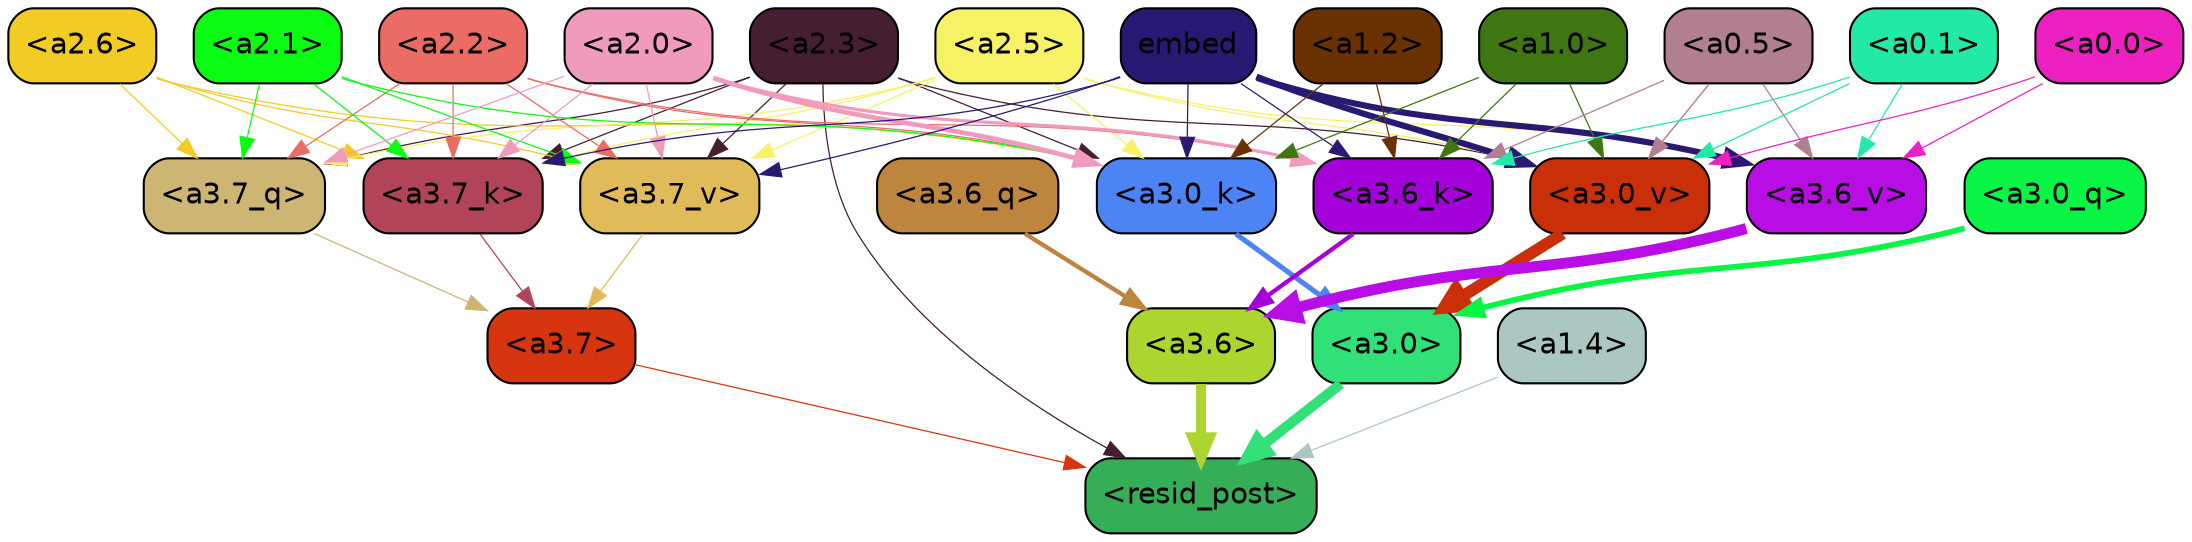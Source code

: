 strict digraph "" {
	graph [bgcolor=transparent,
		layout=dot,
		overlap=false,
		splines=true
	];
	"<a3.7>"	[color=black,
		fillcolor="#d73510",
		fontname=Helvetica,
		shape=box,
		style="filled, rounded"];
	"<resid_post>"	[color=black,
		fillcolor="#36ae58",
		fontname=Helvetica,
		shape=box,
		style="filled, rounded"];
	"<a3.7>" -> "<resid_post>"	[color="#d73510",
		penwidth=0.6];
	"<a3.6>"	[color=black,
		fillcolor="#acd530",
		fontname=Helvetica,
		shape=box,
		style="filled, rounded"];
	"<a3.6>" -> "<resid_post>"	[color="#acd530",
		penwidth=4.753257989883423];
	"<a3.0>"	[color=black,
		fillcolor="#31e177",
		fontname=Helvetica,
		shape=box,
		style="filled, rounded"];
	"<a3.0>" -> "<resid_post>"	[color="#31e177",
		penwidth=4.90053927898407];
	"<a2.3>"	[color=black,
		fillcolor="#451e31",
		fontname=Helvetica,
		shape=box,
		style="filled, rounded"];
	"<a2.3>" -> "<resid_post>"	[color="#451e31",
		penwidth=0.6];
	"<a3.7_q>"	[color=black,
		fillcolor="#cdb674",
		fontname=Helvetica,
		shape=box,
		style="filled, rounded"];
	"<a2.3>" -> "<a3.7_q>"	[color="#451e31",
		penwidth=0.6];
	"<a3.7_k>"	[color=black,
		fillcolor="#b14458",
		fontname=Helvetica,
		shape=box,
		style="filled, rounded"];
	"<a2.3>" -> "<a3.7_k>"	[color="#451e31",
		penwidth=0.6];
	"<a3.0_k>"	[color=black,
		fillcolor="#4d84f5",
		fontname=Helvetica,
		shape=box,
		style="filled, rounded"];
	"<a2.3>" -> "<a3.0_k>"	[color="#451e31",
		penwidth=0.6];
	"<a3.7_v>"	[color=black,
		fillcolor="#e1ba5a",
		fontname=Helvetica,
		shape=box,
		style="filled, rounded"];
	"<a2.3>" -> "<a3.7_v>"	[color="#451e31",
		penwidth=0.6];
	"<a3.0_v>"	[color=black,
		fillcolor="#c93009",
		fontname=Helvetica,
		shape=box,
		style="filled, rounded"];
	"<a2.3>" -> "<a3.0_v>"	[color="#451e31",
		penwidth=0.6];
	"<a1.4>"	[color=black,
		fillcolor="#aac7c1",
		fontname=Helvetica,
		shape=box,
		style="filled, rounded"];
	"<a1.4>" -> "<resid_post>"	[color="#aac7c1",
		penwidth=0.6];
	"<a3.7_q>" -> "<a3.7>"	[color="#cdb674",
		penwidth=0.6];
	"<a3.6_q>"	[color=black,
		fillcolor="#be853f",
		fontname=Helvetica,
		shape=box,
		style="filled, rounded"];
	"<a3.6_q>" -> "<a3.6>"	[color="#be853f",
		penwidth=2.091020345687866];
	"<a3.0_q>"	[color=black,
		fillcolor="#09f545",
		fontname=Helvetica,
		shape=box,
		style="filled, rounded"];
	"<a3.0_q>" -> "<a3.0>"	[color="#09f545",
		penwidth=2.7421876192092896];
	"<a3.7_k>" -> "<a3.7>"	[color="#b14458",
		penwidth=0.6];
	"<a3.6_k>"	[color=black,
		fillcolor="#a401da",
		fontname=Helvetica,
		shape=box,
		style="filled, rounded"];
	"<a3.6_k>" -> "<a3.6>"	[color="#a401da",
		penwidth=2.048597991466522];
	"<a3.0_k>" -> "<a3.0>"	[color="#4d84f5",
		penwidth=2.476402521133423];
	"<a3.7_v>" -> "<a3.7>"	[color="#e1ba5a",
		penwidth=0.6];
	"<a3.6_v>"	[color=black,
		fillcolor="#b80de5",
		fontname=Helvetica,
		shape=box,
		style="filled, rounded"];
	"<a3.6_v>" -> "<a3.6>"	[color="#b80de5",
		penwidth=5.2550448179244995];
	"<a3.0_v>" -> "<a3.0>"	[color="#c93009",
		penwidth=5.652270674705505];
	"<a2.6>"	[color=black,
		fillcolor="#f2cb25",
		fontname=Helvetica,
		shape=box,
		style="filled, rounded"];
	"<a2.6>" -> "<a3.7_q>"	[color="#f2cb25",
		penwidth=0.6];
	"<a2.6>" -> "<a3.7_k>"	[color="#f2cb25",
		penwidth=0.6];
	"<a2.6>" -> "<a3.0_k>"	[color="#f2cb25",
		penwidth=0.6];
	"<a2.6>" -> "<a3.7_v>"	[color="#f2cb25",
		penwidth=0.6];
	"<a2.5>"	[color=black,
		fillcolor="#f7f166",
		fontname=Helvetica,
		shape=box,
		style="filled, rounded"];
	"<a2.5>" -> "<a3.7_q>"	[color="#f7f166",
		penwidth=0.6];
	"<a2.5>" -> "<a3.7_k>"	[color="#f7f166",
		penwidth=0.6];
	"<a2.5>" -> "<a3.0_k>"	[color="#f7f166",
		penwidth=0.6];
	"<a2.5>" -> "<a3.7_v>"	[color="#f7f166",
		penwidth=0.6];
	"<a2.5>" -> "<a3.6_v>"	[color="#f7f166",
		penwidth=0.6];
	"<a2.5>" -> "<a3.0_v>"	[color="#f7f166",
		penwidth=0.6];
	"<a2.2>"	[color=black,
		fillcolor="#ea6c65",
		fontname=Helvetica,
		shape=box,
		style="filled, rounded"];
	"<a2.2>" -> "<a3.7_q>"	[color="#ea6c65",
		penwidth=0.6];
	"<a2.2>" -> "<a3.7_k>"	[color="#ea6c65",
		penwidth=0.6];
	"<a2.2>" -> "<a3.6_k>"	[color="#ea6c65",
		penwidth=0.6];
	"<a2.2>" -> "<a3.0_k>"	[color="#ea6c65",
		penwidth=0.6];
	"<a2.2>" -> "<a3.7_v>"	[color="#ea6c65",
		penwidth=0.6];
	"<a2.1>"	[color=black,
		fillcolor="#0bfc13",
		fontname=Helvetica,
		shape=box,
		style="filled, rounded"];
	"<a2.1>" -> "<a3.7_q>"	[color="#0bfc13",
		penwidth=0.6];
	"<a2.1>" -> "<a3.7_k>"	[color="#0bfc13",
		penwidth=0.6];
	"<a2.1>" -> "<a3.0_k>"	[color="#0bfc13",
		penwidth=0.6];
	"<a2.1>" -> "<a3.7_v>"	[color="#0bfc13",
		penwidth=0.6];
	"<a2.0>"	[color=black,
		fillcolor="#f09bbe",
		fontname=Helvetica,
		shape=box,
		style="filled, rounded"];
	"<a2.0>" -> "<a3.7_q>"	[color="#f09bbe",
		penwidth=0.6];
	"<a2.0>" -> "<a3.7_k>"	[color="#f09bbe",
		penwidth=0.6];
	"<a2.0>" -> "<a3.6_k>"	[color="#f09bbe",
		penwidth=1.5290023684501648];
	"<a2.0>" -> "<a3.0_k>"	[color="#f09bbe",
		penwidth=2.2635570764541626];
	"<a2.0>" -> "<a3.7_v>"	[color="#f09bbe",
		penwidth=0.6];
	embed	[color=black,
		fillcolor="#2a1973",
		fontname=Helvetica,
		shape=box,
		style="filled, rounded"];
	embed -> "<a3.7_k>"	[color="#2a1973",
		penwidth=0.6];
	embed -> "<a3.6_k>"	[color="#2a1973",
		penwidth=0.6];
	embed -> "<a3.0_k>"	[color="#2a1973",
		penwidth=0.6];
	embed -> "<a3.7_v>"	[color="#2a1973",
		penwidth=0.6];
	embed -> "<a3.6_v>"	[color="#2a1973",
		penwidth=2.9556376338005066];
	embed -> "<a3.0_v>"	[color="#2a1973",
		penwidth=2.972973108291626];
	"<a1.2>"	[color=black,
		fillcolor="#6a3203",
		fontname=Helvetica,
		shape=box,
		style="filled, rounded"];
	"<a1.2>" -> "<a3.6_k>"	[color="#6a3203",
		penwidth=0.6];
	"<a1.2>" -> "<a3.0_k>"	[color="#6a3203",
		penwidth=0.6];
	"<a1.0>"	[color=black,
		fillcolor="#3e7711",
		fontname=Helvetica,
		shape=box,
		style="filled, rounded"];
	"<a1.0>" -> "<a3.6_k>"	[color="#3e7711",
		penwidth=0.6];
	"<a1.0>" -> "<a3.0_k>"	[color="#3e7711",
		penwidth=0.6];
	"<a1.0>" -> "<a3.0_v>"	[color="#3e7711",
		penwidth=0.6];
	"<a0.5>"	[color=black,
		fillcolor="#b27f90",
		fontname=Helvetica,
		shape=box,
		style="filled, rounded"];
	"<a0.5>" -> "<a3.6_k>"	[color="#b27f90",
		penwidth=0.6];
	"<a0.5>" -> "<a3.6_v>"	[color="#b27f90",
		penwidth=0.6];
	"<a0.5>" -> "<a3.0_v>"	[color="#b27f90",
		penwidth=0.6790935099124908];
	"<a0.1>"	[color=black,
		fillcolor="#22e9a7",
		fontname=Helvetica,
		shape=box,
		style="filled, rounded"];
	"<a0.1>" -> "<a3.6_k>"	[color="#22e9a7",
		penwidth=0.6];
	"<a0.1>" -> "<a3.6_v>"	[color="#22e9a7",
		penwidth=0.6];
	"<a0.1>" -> "<a3.0_v>"	[color="#22e9a7",
		penwidth=0.6];
	"<a0.0>"	[color=black,
		fillcolor="#ed21c2",
		fontname=Helvetica,
		shape=box,
		style="filled, rounded"];
	"<a0.0>" -> "<a3.6_v>"	[color="#ed21c2",
		penwidth=0.6];
	"<a0.0>" -> "<a3.0_v>"	[color="#ed21c2",
		penwidth=0.6];
}
